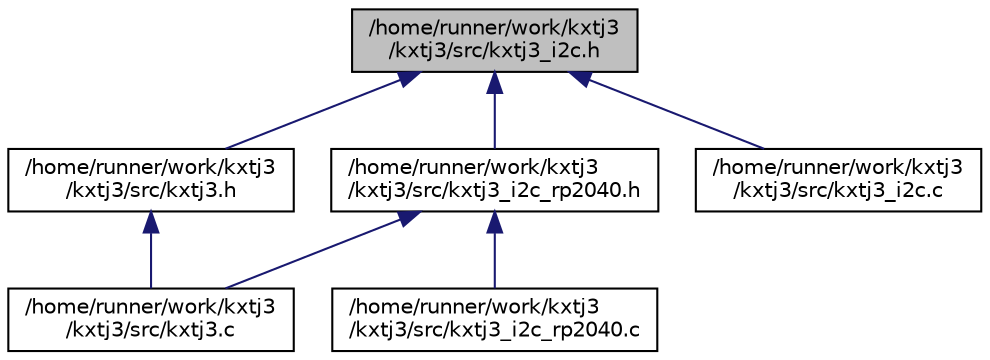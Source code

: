 digraph "/home/runner/work/kxtj3/kxtj3/src/kxtj3_i2c.h"
{
 // LATEX_PDF_SIZE
  edge [fontname="Helvetica",fontsize="10",labelfontname="Helvetica",labelfontsize="10"];
  node [fontname="Helvetica",fontsize="10",shape=record];
  Node1 [label="/home/runner/work/kxtj3\l/kxtj3/src/kxtj3_i2c.h",height=0.2,width=0.4,color="black", fillcolor="grey75", style="filled", fontcolor="black",tooltip="Contains non-hardware specific I2C headers."];
  Node1 -> Node2 [dir="back",color="midnightblue",fontsize="10",style="solid"];
  Node2 [label="/home/runner/work/kxtj3\l/kxtj3/src/kxtj3.h",height=0.2,width=0.4,color="black", fillcolor="white", style="filled",URL="$kxtj3_8h.html",tooltip="Primary library headers, include this to use the library."];
  Node2 -> Node3 [dir="back",color="midnightblue",fontsize="10",style="solid"];
  Node3 [label="/home/runner/work/kxtj3\l/kxtj3/src/kxtj3.c",height=0.2,width=0.4,color="black", fillcolor="white", style="filled",URL="$kxtj3_8c.html",tooltip="Code for primary kxtj3 library."];
  Node1 -> Node4 [dir="back",color="midnightblue",fontsize="10",style="solid"];
  Node4 [label="/home/runner/work/kxtj3\l/kxtj3/src/kxtj3_i2c_rp2040.h",height=0.2,width=0.4,color="black", fillcolor="white", style="filled",URL="$kxtj3__i2c__rp2040_8h.html",tooltip="RP2040 specific I2C implementations for reading/writing registers over I2C."];
  Node4 -> Node3 [dir="back",color="midnightblue",fontsize="10",style="solid"];
  Node4 -> Node5 [dir="back",color="midnightblue",fontsize="10",style="solid"];
  Node5 [label="/home/runner/work/kxtj3\l/kxtj3/src/kxtj3_i2c_rp2040.c",height=0.2,width=0.4,color="black", fillcolor="white", style="filled",URL="$kxtj3__i2c__rp2040_8c.html",tooltip="Code for RP2040 specific I2C implementation."];
  Node1 -> Node6 [dir="back",color="midnightblue",fontsize="10",style="solid"];
  Node6 [label="/home/runner/work/kxtj3\l/kxtj3/src/kxtj3_i2c.c",height=0.2,width=0.4,color="black", fillcolor="white", style="filled",URL="$kxtj3__i2c_8c.html",tooltip="Contains non-hardware specific I2C code."];
}
